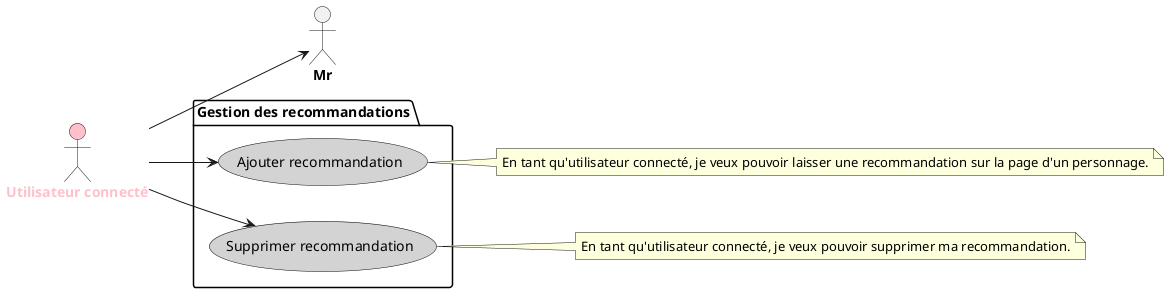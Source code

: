 @startuml UserStory=UserRecommandation

left to right direction
skinparam actorFontStyle bold
skinparam usecase {
    BackgroundColor YellowGreen
    BorderColor Black
}

actor "Utilisateur connecté" as U #Pink;text:Pink
package "Gestion des recommandations" {
    usecase "Ajouter recommandation" as Ar #LightGray;text:Black
    usecase "Supprimer recommandation" as Sr #LightGray;text:Black
}

' Relations entre acteurs et cas d'utilisation
U --> Ar
U --> Mr
U --> Sr

' Description des cas d'utilisation
note right of Ar
    En tant qu'utilisateur connecté, je veux pouvoir laisser une recommandation sur la page d'un personnage.
end note
note right of Sr
    En tant qu'utilisateur connecté, je veux pouvoir supprimer ma recommandation.
end note

@enduml